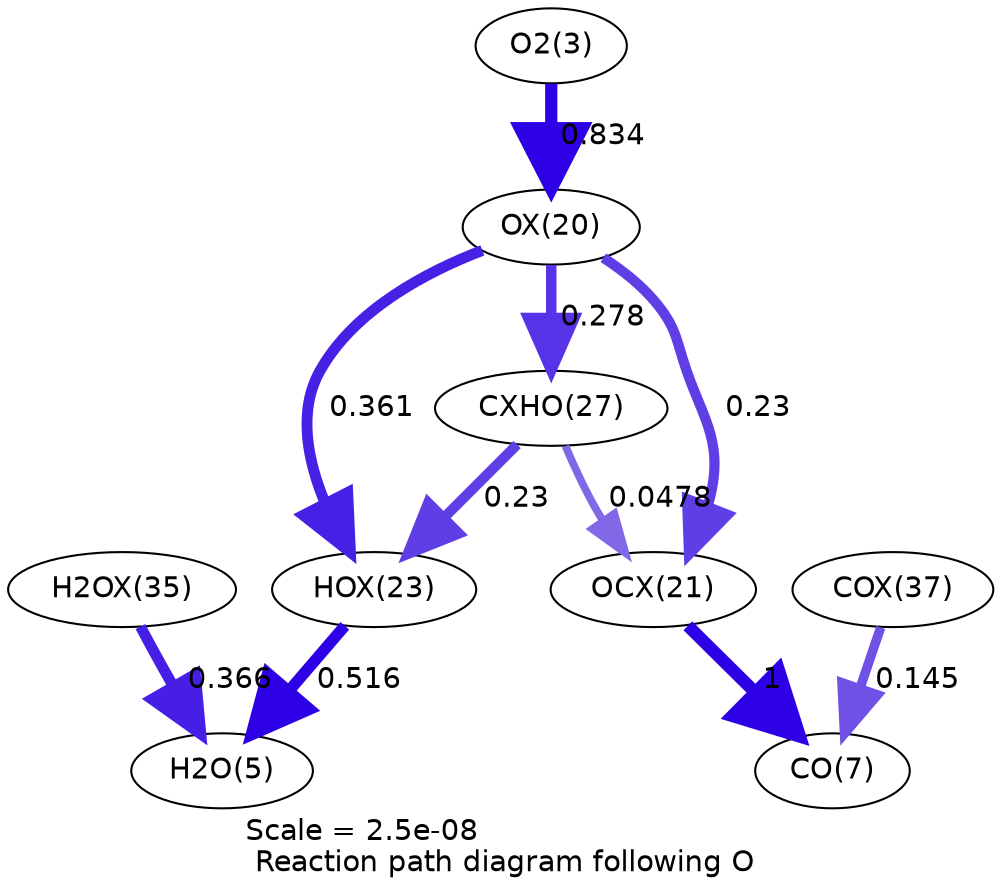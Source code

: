 digraph reaction_paths {
center=1;
s5 -> s23[fontname="Helvetica", penwidth=5.86, arrowsize=2.93, color="0.7, 1.33, 0.9"
, label=" 0.834"];
s23 -> s26[fontname="Helvetica", penwidth=5.23, arrowsize=2.62, color="0.7, 0.861, 0.9"
, label=" 0.361"];
s23 -> s29[fontname="Helvetica", penwidth=5.03, arrowsize=2.52, color="0.7, 0.778, 0.9"
, label=" 0.278"];
s23 -> s24[fontname="Helvetica", penwidth=4.89, arrowsize=2.44, color="0.7, 0.73, 0.9"
, label=" 0.23"];
s26 -> s7[fontname="Helvetica", penwidth=5.5, arrowsize=2.75, color="0.7, 1.02, 0.9"
, label=" 0.516"];
s29 -> s26[fontname="Helvetica", penwidth=4.89, arrowsize=2.44, color="0.7, 0.73, 0.9"
, label=" 0.23"];
s32 -> s7[fontname="Helvetica", penwidth=5.24, arrowsize=2.62, color="0.7, 0.866, 0.9"
, label=" 0.366"];
s29 -> s24[fontname="Helvetica", penwidth=3.7, arrowsize=1.85, color="0.7, 0.548, 0.9"
, label=" 0.0478"];
s24 -> s9[fontname="Helvetica", penwidth=6, arrowsize=3, color="0.7, 1.5, 0.9"
, label=" 1"];
s34 -> s9[fontname="Helvetica", penwidth=4.54, arrowsize=2.27, color="0.7, 0.645, 0.9"
, label=" 0.145"];
s5 [ fontname="Helvetica", label="O2(3)"];
s7 [ fontname="Helvetica", label="H2O(5)"];
s9 [ fontname="Helvetica", label="CO(7)"];
s23 [ fontname="Helvetica", label="OX(20)"];
s24 [ fontname="Helvetica", label="OCX(21)"];
s26 [ fontname="Helvetica", label="HOX(23)"];
s29 [ fontname="Helvetica", label="CXHO(27)"];
s32 [ fontname="Helvetica", label="H2OX(35)"];
s34 [ fontname="Helvetica", label="COX(37)"];
 label = "Scale = 2.5e-08\l Reaction path diagram following O";
 fontname = "Helvetica";
}
